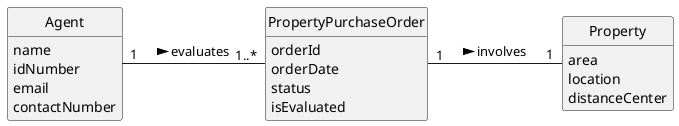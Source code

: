 @startuml
'https://plantuml.com/class-diagram

hide circle
skinparam ClassAttributeIconSize 0
hide methods
skinparam ranksep 50
skinparam nodesep 70

class Agent {
  name
  idNumber
  email
  contactNumber
}

class Property {
  area
  location
  distanceCenter
}

class PropertyPurchaseOrder {
  orderId
  orderDate
  status
  isEvaluated
}

Agent "1" - "1..*" PropertyPurchaseOrder : evaluates >
PropertyPurchaseOrder "1" - "1" Property : involves >

@enduml
